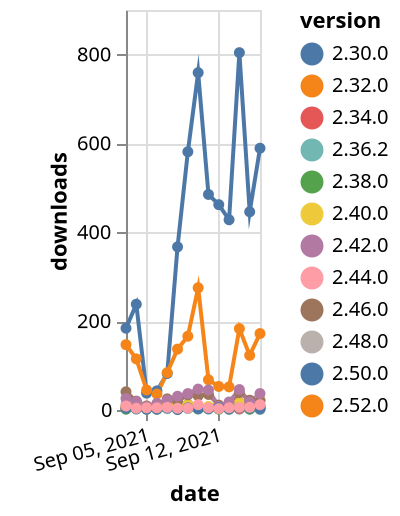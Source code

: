 {"$schema": "https://vega.github.io/schema/vega-lite/v5.json", "description": "A simple bar chart with embedded data.", "data": {"values": [{"date": "2021-09-03", "total": 4165, "delta": 2, "version": "2.36.2"}, {"date": "2021-09-04", "total": 4167, "delta": 2, "version": "2.36.2"}, {"date": "2021-09-05", "total": 4169, "delta": 2, "version": "2.36.2"}, {"date": "2021-09-06", "total": 4171, "delta": 2, "version": "2.36.2"}, {"date": "2021-09-07", "total": 4174, "delta": 3, "version": "2.36.2"}, {"date": "2021-09-08", "total": 4176, "delta": 2, "version": "2.36.2"}, {"date": "2021-09-09", "total": 4179, "delta": 3, "version": "2.36.2"}, {"date": "2021-09-10", "total": 4181, "delta": 2, "version": "2.36.2"}, {"date": "2021-09-11", "total": 4183, "delta": 2, "version": "2.36.2"}, {"date": "2021-09-12", "total": 4185, "delta": 2, "version": "2.36.2"}, {"date": "2021-09-13", "total": 4188, "delta": 3, "version": "2.36.2"}, {"date": "2021-09-14", "total": 4190, "delta": 2, "version": "2.36.2"}, {"date": "2021-09-15", "total": 4192, "delta": 2, "version": "2.36.2"}, {"date": "2021-09-16", "total": 4193, "delta": 1, "version": "2.36.2"}, {"date": "2021-09-03", "total": 20218, "delta": 14, "version": "2.48.0"}, {"date": "2021-09-04", "total": 20229, "delta": 11, "version": "2.48.0"}, {"date": "2021-09-05", "total": 20236, "delta": 7, "version": "2.48.0"}, {"date": "2021-09-06", "total": 20240, "delta": 4, "version": "2.48.0"}, {"date": "2021-09-07", "total": 20246, "delta": 6, "version": "2.48.0"}, {"date": "2021-09-08", "total": 20260, "delta": 14, "version": "2.48.0"}, {"date": "2021-09-09", "total": 20273, "delta": 13, "version": "2.48.0"}, {"date": "2021-09-10", "total": 20281, "delta": 8, "version": "2.48.0"}, {"date": "2021-09-11", "total": 20284, "delta": 3, "version": "2.48.0"}, {"date": "2021-09-12", "total": 20289, "delta": 5, "version": "2.48.0"}, {"date": "2021-09-13", "total": 20294, "delta": 5, "version": "2.48.0"}, {"date": "2021-09-14", "total": 20310, "delta": 16, "version": "2.48.0"}, {"date": "2021-09-15", "total": 20321, "delta": 11, "version": "2.48.0"}, {"date": "2021-09-16", "total": 20327, "delta": 6, "version": "2.48.0"}, {"date": "2021-09-03", "total": 19317, "delta": 6, "version": "2.32.0"}, {"date": "2021-09-04", "total": 19323, "delta": 6, "version": "2.32.0"}, {"date": "2021-09-05", "total": 19328, "delta": 5, "version": "2.32.0"}, {"date": "2021-09-06", "total": 19332, "delta": 4, "version": "2.32.0"}, {"date": "2021-09-07", "total": 19342, "delta": 10, "version": "2.32.0"}, {"date": "2021-09-08", "total": 19352, "delta": 10, "version": "2.32.0"}, {"date": "2021-09-09", "total": 19363, "delta": 11, "version": "2.32.0"}, {"date": "2021-09-10", "total": 19369, "delta": 6, "version": "2.32.0"}, {"date": "2021-09-11", "total": 19375, "delta": 6, "version": "2.32.0"}, {"date": "2021-09-12", "total": 19383, "delta": 8, "version": "2.32.0"}, {"date": "2021-09-13", "total": 19389, "delta": 6, "version": "2.32.0"}, {"date": "2021-09-14", "total": 19405, "delta": 16, "version": "2.32.0"}, {"date": "2021-09-15", "total": 19412, "delta": 7, "version": "2.32.0"}, {"date": "2021-09-16", "total": 19422, "delta": 10, "version": "2.32.0"}, {"date": "2021-09-03", "total": 46430, "delta": 184, "version": "2.50.0"}, {"date": "2021-09-04", "total": 46668, "delta": 238, "version": "2.50.0"}, {"date": "2021-09-05", "total": 46706, "delta": 38, "version": "2.50.0"}, {"date": "2021-09-06", "total": 46749, "delta": 43, "version": "2.50.0"}, {"date": "2021-09-07", "total": 46831, "delta": 82, "version": "2.50.0"}, {"date": "2021-09-08", "total": 47198, "delta": 367, "version": "2.50.0"}, {"date": "2021-09-09", "total": 47779, "delta": 581, "version": "2.50.0"}, {"date": "2021-09-10", "total": 48538, "delta": 759, "version": "2.50.0"}, {"date": "2021-09-11", "total": 49023, "delta": 485, "version": "2.50.0"}, {"date": "2021-09-12", "total": 49485, "delta": 462, "version": "2.50.0"}, {"date": "2021-09-13", "total": 49913, "delta": 428, "version": "2.50.0"}, {"date": "2021-09-14", "total": 50717, "delta": 804, "version": "2.50.0"}, {"date": "2021-09-15", "total": 51163, "delta": 446, "version": "2.50.0"}, {"date": "2021-09-16", "total": 51752, "delta": 589, "version": "2.50.0"}, {"date": "2021-09-03", "total": 61699, "delta": 2, "version": "2.38.0"}, {"date": "2021-09-04", "total": 61702, "delta": 3, "version": "2.38.0"}, {"date": "2021-09-05", "total": 61704, "delta": 2, "version": "2.38.0"}, {"date": "2021-09-06", "total": 61706, "delta": 2, "version": "2.38.0"}, {"date": "2021-09-07", "total": 61712, "delta": 6, "version": "2.38.0"}, {"date": "2021-09-08", "total": 61714, "delta": 2, "version": "2.38.0"}, {"date": "2021-09-09", "total": 61720, "delta": 6, "version": "2.38.0"}, {"date": "2021-09-10", "total": 61723, "delta": 3, "version": "2.38.0"}, {"date": "2021-09-11", "total": 61727, "delta": 4, "version": "2.38.0"}, {"date": "2021-09-12", "total": 61729, "delta": 2, "version": "2.38.0"}, {"date": "2021-09-13", "total": 61731, "delta": 2, "version": "2.38.0"}, {"date": "2021-09-14", "total": 61735, "delta": 4, "version": "2.38.0"}, {"date": "2021-09-15", "total": 61737, "delta": 2, "version": "2.38.0"}, {"date": "2021-09-16", "total": 61744, "delta": 7, "version": "2.38.0"}, {"date": "2021-09-03", "total": 41492, "delta": 7, "version": "2.34.0"}, {"date": "2021-09-04", "total": 41497, "delta": 5, "version": "2.34.0"}, {"date": "2021-09-05", "total": 41500, "delta": 3, "version": "2.34.0"}, {"date": "2021-09-06", "total": 41505, "delta": 5, "version": "2.34.0"}, {"date": "2021-09-07", "total": 41515, "delta": 10, "version": "2.34.0"}, {"date": "2021-09-08", "total": 41518, "delta": 3, "version": "2.34.0"}, {"date": "2021-09-09", "total": 41524, "delta": 6, "version": "2.34.0"}, {"date": "2021-09-10", "total": 41533, "delta": 9, "version": "2.34.0"}, {"date": "2021-09-11", "total": 41540, "delta": 7, "version": "2.34.0"}, {"date": "2021-09-12", "total": 41547, "delta": 7, "version": "2.34.0"}, {"date": "2021-09-13", "total": 41550, "delta": 3, "version": "2.34.0"}, {"date": "2021-09-14", "total": 41553, "delta": 3, "version": "2.34.0"}, {"date": "2021-09-15", "total": 41564, "delta": 11, "version": "2.34.0"}, {"date": "2021-09-16", "total": 41567, "delta": 3, "version": "2.34.0"}, {"date": "2021-09-03", "total": 32591, "delta": 8, "version": "2.40.0"}, {"date": "2021-09-04", "total": 32602, "delta": 11, "version": "2.40.0"}, {"date": "2021-09-05", "total": 32611, "delta": 9, "version": "2.40.0"}, {"date": "2021-09-06", "total": 32624, "delta": 13, "version": "2.40.0"}, {"date": "2021-09-07", "total": 32633, "delta": 9, "version": "2.40.0"}, {"date": "2021-09-08", "total": 32646, "delta": 13, "version": "2.40.0"}, {"date": "2021-09-09", "total": 32657, "delta": 11, "version": "2.40.0"}, {"date": "2021-09-10", "total": 32662, "delta": 5, "version": "2.40.0"}, {"date": "2021-09-11", "total": 32670, "delta": 8, "version": "2.40.0"}, {"date": "2021-09-12", "total": 32675, "delta": 5, "version": "2.40.0"}, {"date": "2021-09-13", "total": 32683, "delta": 8, "version": "2.40.0"}, {"date": "2021-09-14", "total": 32698, "delta": 15, "version": "2.40.0"}, {"date": "2021-09-15", "total": 32716, "delta": 18, "version": "2.40.0"}, {"date": "2021-09-16", "total": 32739, "delta": 23, "version": "2.40.0"}, {"date": "2021-09-03", "total": 45212, "delta": 41, "version": "2.46.0"}, {"date": "2021-09-04", "total": 45232, "delta": 20, "version": "2.46.0"}, {"date": "2021-09-05", "total": 45241, "delta": 9, "version": "2.46.0"}, {"date": "2021-09-06", "total": 45251, "delta": 10, "version": "2.46.0"}, {"date": "2021-09-07", "total": 45276, "delta": 25, "version": "2.46.0"}, {"date": "2021-09-08", "total": 45296, "delta": 20, "version": "2.46.0"}, {"date": "2021-09-09", "total": 45330, "delta": 34, "version": "2.46.0"}, {"date": "2021-09-10", "total": 45362, "delta": 32, "version": "2.46.0"}, {"date": "2021-09-11", "total": 45397, "delta": 35, "version": "2.46.0"}, {"date": "2021-09-12", "total": 45408, "delta": 11, "version": "2.46.0"}, {"date": "2021-09-13", "total": 45417, "delta": 9, "version": "2.46.0"}, {"date": "2021-09-14", "total": 45456, "delta": 39, "version": "2.46.0"}, {"date": "2021-09-15", "total": 45478, "delta": 22, "version": "2.46.0"}, {"date": "2021-09-16", "total": 45499, "delta": 21, "version": "2.46.0"}, {"date": "2021-09-03", "total": 9212, "delta": 147, "version": "2.52.0"}, {"date": "2021-09-04", "total": 9327, "delta": 115, "version": "2.52.0"}, {"date": "2021-09-05", "total": 9372, "delta": 45, "version": "2.52.0"}, {"date": "2021-09-06", "total": 9408, "delta": 36, "version": "2.52.0"}, {"date": "2021-09-07", "total": 9492, "delta": 84, "version": "2.52.0"}, {"date": "2021-09-08", "total": 9629, "delta": 137, "version": "2.52.0"}, {"date": "2021-09-09", "total": 9795, "delta": 166, "version": "2.52.0"}, {"date": "2021-09-10", "total": 10070, "delta": 275, "version": "2.52.0"}, {"date": "2021-09-11", "total": 10138, "delta": 68, "version": "2.52.0"}, {"date": "2021-09-12", "total": 10191, "delta": 53, "version": "2.52.0"}, {"date": "2021-09-13", "total": 10243, "delta": 52, "version": "2.52.0"}, {"date": "2021-09-14", "total": 10426, "delta": 183, "version": "2.52.0"}, {"date": "2021-09-15", "total": 10549, "delta": 123, "version": "2.52.0"}, {"date": "2021-09-16", "total": 10721, "delta": 172, "version": "2.52.0"}, {"date": "2021-09-03", "total": 68139, "delta": 26, "version": "2.42.0"}, {"date": "2021-09-04", "total": 68158, "delta": 19, "version": "2.42.0"}, {"date": "2021-09-05", "total": 68166, "delta": 8, "version": "2.42.0"}, {"date": "2021-09-06", "total": 68181, "delta": 15, "version": "2.42.0"}, {"date": "2021-09-07", "total": 68203, "delta": 22, "version": "2.42.0"}, {"date": "2021-09-08", "total": 68234, "delta": 31, "version": "2.42.0"}, {"date": "2021-09-09", "total": 68271, "delta": 37, "version": "2.42.0"}, {"date": "2021-09-10", "total": 68318, "delta": 47, "version": "2.42.0"}, {"date": "2021-09-11", "total": 68363, "delta": 45, "version": "2.42.0"}, {"date": "2021-09-12", "total": 68371, "delta": 8, "version": "2.42.0"}, {"date": "2021-09-13", "total": 68389, "delta": 18, "version": "2.42.0"}, {"date": "2021-09-14", "total": 68435, "delta": 46, "version": "2.42.0"}, {"date": "2021-09-15", "total": 68453, "delta": 18, "version": "2.42.0"}, {"date": "2021-09-16", "total": 68490, "delta": 37, "version": "2.42.0"}, {"date": "2021-09-03", "total": 5469, "delta": 4, "version": "2.30.0"}, {"date": "2021-09-04", "total": 5472, "delta": 3, "version": "2.30.0"}, {"date": "2021-09-05", "total": 5474, "delta": 2, "version": "2.30.0"}, {"date": "2021-09-06", "total": 5476, "delta": 2, "version": "2.30.0"}, {"date": "2021-09-07", "total": 5481, "delta": 5, "version": "2.30.0"}, {"date": "2021-09-08", "total": 5482, "delta": 1, "version": "2.30.0"}, {"date": "2021-09-09", "total": 5487, "delta": 5, "version": "2.30.0"}, {"date": "2021-09-10", "total": 5490, "delta": 3, "version": "2.30.0"}, {"date": "2021-09-11", "total": 5493, "delta": 3, "version": "2.30.0"}, {"date": "2021-09-12", "total": 5498, "delta": 5, "version": "2.30.0"}, {"date": "2021-09-13", "total": 5500, "delta": 2, "version": "2.30.0"}, {"date": "2021-09-14", "total": 5505, "delta": 5, "version": "2.30.0"}, {"date": "2021-09-15", "total": 5509, "delta": 4, "version": "2.30.0"}, {"date": "2021-09-16", "total": 5512, "delta": 3, "version": "2.30.0"}, {"date": "2021-09-03", "total": 14438, "delta": 9, "version": "2.44.0"}, {"date": "2021-09-04", "total": 14442, "delta": 4, "version": "2.44.0"}, {"date": "2021-09-05", "total": 14447, "delta": 5, "version": "2.44.0"}, {"date": "2021-09-06", "total": 14452, "delta": 5, "version": "2.44.0"}, {"date": "2021-09-07", "total": 14458, "delta": 6, "version": "2.44.0"}, {"date": "2021-09-08", "total": 14462, "delta": 4, "version": "2.44.0"}, {"date": "2021-09-09", "total": 14466, "delta": 4, "version": "2.44.0"}, {"date": "2021-09-10", "total": 14478, "delta": 12, "version": "2.44.0"}, {"date": "2021-09-11", "total": 14483, "delta": 5, "version": "2.44.0"}, {"date": "2021-09-12", "total": 14486, "delta": 3, "version": "2.44.0"}, {"date": "2021-09-13", "total": 14491, "delta": 5, "version": "2.44.0"}, {"date": "2021-09-14", "total": 14497, "delta": 6, "version": "2.44.0"}, {"date": "2021-09-15", "total": 14503, "delta": 6, "version": "2.44.0"}, {"date": "2021-09-16", "total": 14515, "delta": 12, "version": "2.44.0"}]}, "width": "container", "mark": {"type": "line", "point": {"filled": true}}, "encoding": {"x": {"field": "date", "type": "temporal", "timeUnit": "yearmonthdate", "title": "date", "axis": {"labelAngle": -15}}, "y": {"field": "delta", "type": "quantitative", "title": "downloads"}, "color": {"field": "version", "type": "nominal"}, "tooltip": {"field": "delta"}}}